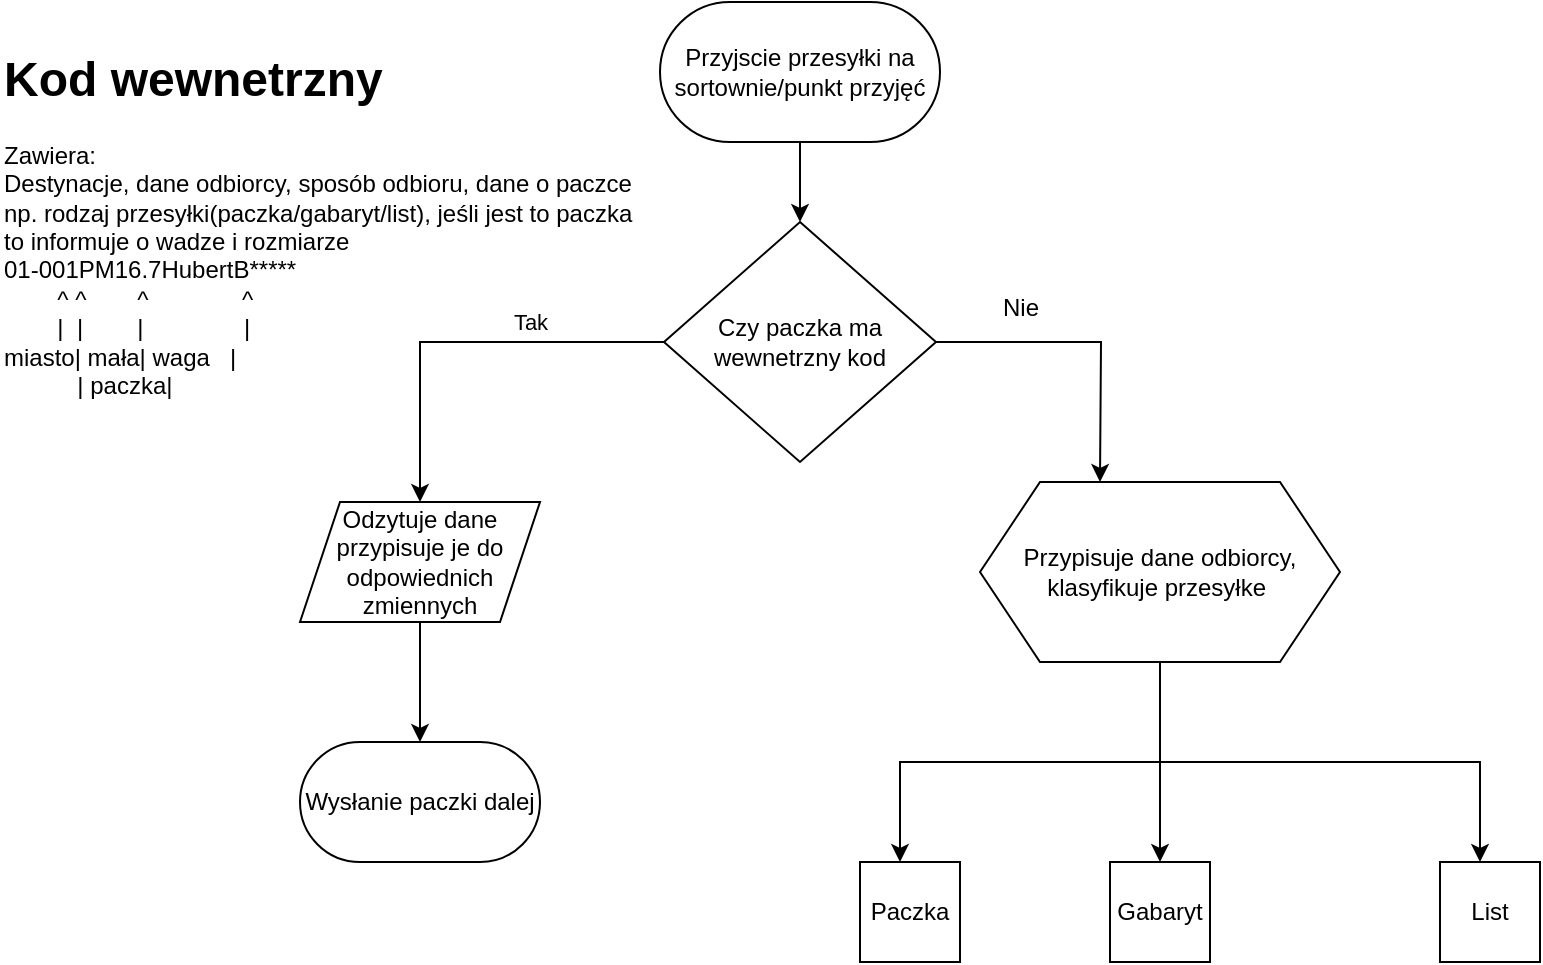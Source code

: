 <mxfile version="26.2.8">
  <diagram id="C5RBs43oDa-KdzZeNtuy" name="Page-1">
    <mxGraphModel dx="1398" dy="792" grid="1" gridSize="10" guides="1" tooltips="1" connect="1" arrows="1" fold="1" page="1" pageScale="1" pageWidth="827" pageHeight="1169" math="0" shadow="0">
      <root>
        <mxCell id="WIyWlLk6GJQsqaUBKTNV-0" />
        <mxCell id="WIyWlLk6GJQsqaUBKTNV-1" parent="WIyWlLk6GJQsqaUBKTNV-0" />
        <mxCell id="HBZ0S4kNAaco5UDRvwpf-9" style="edgeStyle=orthogonalEdgeStyle;rounded=0;orthogonalLoop=1;jettySize=auto;html=1;" edge="1" parent="WIyWlLk6GJQsqaUBKTNV-1" source="HBZ0S4kNAaco5UDRvwpf-1" target="HBZ0S4kNAaco5UDRvwpf-3">
          <mxGeometry relative="1" as="geometry" />
        </mxCell>
        <mxCell id="HBZ0S4kNAaco5UDRvwpf-1" value="Przyjscie przesyłki na sortownie/punkt przyjęć" style="rounded=1;whiteSpace=wrap;html=1;arcSize=50;" vertex="1" parent="WIyWlLk6GJQsqaUBKTNV-1">
          <mxGeometry x="350" y="20" width="140" height="70" as="geometry" />
        </mxCell>
        <mxCell id="HBZ0S4kNAaco5UDRvwpf-5" style="edgeStyle=orthogonalEdgeStyle;rounded=0;orthogonalLoop=1;jettySize=auto;html=1;entryX=0.5;entryY=0;entryDx=0;entryDy=0;" edge="1" parent="WIyWlLk6GJQsqaUBKTNV-1" source="HBZ0S4kNAaco5UDRvwpf-3" target="HBZ0S4kNAaco5UDRvwpf-10">
          <mxGeometry relative="1" as="geometry">
            <mxPoint x="260" y="270" as="targetPoint" />
          </mxGeometry>
        </mxCell>
        <mxCell id="HBZ0S4kNAaco5UDRvwpf-6" value="Tak" style="edgeLabel;html=1;align=center;verticalAlign=middle;resizable=0;points=[];" vertex="1" connectable="0" parent="HBZ0S4kNAaco5UDRvwpf-5">
          <mxGeometry x="-0.157" y="4" relative="1" as="geometry">
            <mxPoint x="18" y="-14" as="offset" />
          </mxGeometry>
        </mxCell>
        <mxCell id="HBZ0S4kNAaco5UDRvwpf-7" style="edgeStyle=orthogonalEdgeStyle;rounded=0;orthogonalLoop=1;jettySize=auto;html=1;exitX=1;exitY=0.5;exitDx=0;exitDy=0;" edge="1" parent="WIyWlLk6GJQsqaUBKTNV-1" source="HBZ0S4kNAaco5UDRvwpf-3">
          <mxGeometry relative="1" as="geometry">
            <mxPoint x="570" y="260" as="targetPoint" />
          </mxGeometry>
        </mxCell>
        <mxCell id="HBZ0S4kNAaco5UDRvwpf-3" value="Czy paczka ma wewnetrzny kod" style="rhombus;whiteSpace=wrap;html=1;" vertex="1" parent="WIyWlLk6GJQsqaUBKTNV-1">
          <mxGeometry x="352" y="130" width="136" height="120" as="geometry" />
        </mxCell>
        <mxCell id="HBZ0S4kNAaco5UDRvwpf-8" value="Nie" style="text;html=1;align=center;verticalAlign=middle;resizable=0;points=[];autosize=1;strokeColor=none;fillColor=none;" vertex="1" parent="WIyWlLk6GJQsqaUBKTNV-1">
          <mxGeometry x="510" y="158" width="40" height="30" as="geometry" />
        </mxCell>
        <mxCell id="HBZ0S4kNAaco5UDRvwpf-13" style="edgeStyle=orthogonalEdgeStyle;rounded=0;orthogonalLoop=1;jettySize=auto;html=1;entryX=0.5;entryY=0;entryDx=0;entryDy=0;" edge="1" parent="WIyWlLk6GJQsqaUBKTNV-1" source="HBZ0S4kNAaco5UDRvwpf-10" target="HBZ0S4kNAaco5UDRvwpf-12">
          <mxGeometry relative="1" as="geometry" />
        </mxCell>
        <mxCell id="HBZ0S4kNAaco5UDRvwpf-10" value="Odzytuje dane&lt;div&gt;przypisuje je do odpowiednich zmiennych&lt;/div&gt;" style="shape=parallelogram;perimeter=parallelogramPerimeter;whiteSpace=wrap;html=1;fixedSize=1;" vertex="1" parent="WIyWlLk6GJQsqaUBKTNV-1">
          <mxGeometry x="170" y="270" width="120" height="60" as="geometry" />
        </mxCell>
        <mxCell id="HBZ0S4kNAaco5UDRvwpf-12" value="Wysłanie paczki dalej" style="rounded=1;whiteSpace=wrap;html=1;arcSize=50;" vertex="1" parent="WIyWlLk6GJQsqaUBKTNV-1">
          <mxGeometry x="170" y="390" width="120" height="60" as="geometry" />
        </mxCell>
        <mxCell id="HBZ0S4kNAaco5UDRvwpf-16" style="edgeStyle=orthogonalEdgeStyle;rounded=0;orthogonalLoop=1;jettySize=auto;html=1;exitX=0.625;exitY=0;exitDx=0;exitDy=0;" edge="1" parent="WIyWlLk6GJQsqaUBKTNV-1" source="HBZ0S4kNAaco5UDRvwpf-14">
          <mxGeometry relative="1" as="geometry">
            <mxPoint x="470" y="450" as="targetPoint" />
            <Array as="points">
              <mxPoint x="600" y="350" />
              <mxPoint x="600" y="400" />
              <mxPoint x="470" y="400" />
            </Array>
          </mxGeometry>
        </mxCell>
        <mxCell id="HBZ0S4kNAaco5UDRvwpf-17" style="edgeStyle=orthogonalEdgeStyle;rounded=0;orthogonalLoop=1;jettySize=auto;html=1;exitX=0.5;exitY=0;exitDx=0;exitDy=0;" edge="1" parent="WIyWlLk6GJQsqaUBKTNV-1" source="HBZ0S4kNAaco5UDRvwpf-14">
          <mxGeometry relative="1" as="geometry">
            <mxPoint x="600" y="450" as="targetPoint" />
            <mxPoint x="600" y="360" as="sourcePoint" />
            <Array as="points">
              <mxPoint x="600" y="440" />
            </Array>
          </mxGeometry>
        </mxCell>
        <mxCell id="HBZ0S4kNAaco5UDRvwpf-18" style="edgeStyle=orthogonalEdgeStyle;rounded=0;orthogonalLoop=1;jettySize=auto;html=1;exitX=0.375;exitY=0;exitDx=0;exitDy=0;" edge="1" parent="WIyWlLk6GJQsqaUBKTNV-1" source="HBZ0S4kNAaco5UDRvwpf-14">
          <mxGeometry relative="1" as="geometry">
            <mxPoint x="760" y="450" as="targetPoint" />
            <Array as="points">
              <mxPoint x="600" y="350" />
              <mxPoint x="600" y="400" />
              <mxPoint x="760" y="400" />
            </Array>
          </mxGeometry>
        </mxCell>
        <mxCell id="HBZ0S4kNAaco5UDRvwpf-14" value="Przypisuje dane odbiorcy, klasyfikuje przesyłke&amp;nbsp;" style="shape=hexagon;whiteSpace=wrap;html=1;fixedSize=1;size=30;direction=west;perimeter=hexagonPerimeter2;" vertex="1" parent="WIyWlLk6GJQsqaUBKTNV-1">
          <mxGeometry x="510" y="260" width="180" height="90" as="geometry" />
        </mxCell>
        <mxCell id="HBZ0S4kNAaco5UDRvwpf-19" value="Paczka" style="whiteSpace=wrap;html=1;aspect=fixed;" vertex="1" parent="WIyWlLk6GJQsqaUBKTNV-1">
          <mxGeometry x="450" y="450" width="50" height="50" as="geometry" />
        </mxCell>
        <mxCell id="HBZ0S4kNAaco5UDRvwpf-20" value="Gabaryt" style="whiteSpace=wrap;html=1;aspect=fixed;" vertex="1" parent="WIyWlLk6GJQsqaUBKTNV-1">
          <mxGeometry x="575" y="450" width="50" height="50" as="geometry" />
        </mxCell>
        <mxCell id="HBZ0S4kNAaco5UDRvwpf-21" value="List" style="whiteSpace=wrap;html=1;aspect=fixed;" vertex="1" parent="WIyWlLk6GJQsqaUBKTNV-1">
          <mxGeometry x="740" y="450" width="50" height="50" as="geometry" />
        </mxCell>
        <mxCell id="HBZ0S4kNAaco5UDRvwpf-22" value="&lt;h1 style=&quot;margin-top: 0px;&quot;&gt;Kod wewnetrzny&lt;/h1&gt;&lt;div&gt;Zawiera:&lt;/div&gt;&lt;div&gt;Destynacje, dane odbiorcy, sposób odbioru, dane o paczce np. rodzaj przesyłki(paczka/gabaryt/list), jeśli jest to paczka to informuje o wadze i rozmiarze&lt;/div&gt;&lt;div&gt;01-001PM16.7HubertB*****&lt;/div&gt;&lt;div&gt;&lt;span style=&quot;white-space: pre;&quot;&gt;&#x9;&lt;/span&gt;^ ^&lt;span style=&quot;white-space: pre;&quot;&gt;&#x9;&lt;/span&gt;&amp;nbsp; &amp;nbsp; ^&amp;nbsp; &amp;nbsp; &amp;nbsp; &amp;nbsp; &amp;nbsp; &amp;nbsp; &amp;nbsp; ^&lt;br&gt;&lt;/div&gt;&lt;div&gt;&lt;span style=&quot;white-space: pre;&quot;&gt;&#x9;&lt;/span&gt;|&amp;nbsp; |&lt;span style=&quot;white-space: pre;&quot;&gt;&#x9;&lt;/span&gt;&amp;nbsp; &amp;nbsp; |&lt;span style=&quot;white-space: pre;&quot;&gt;&#x9;&lt;span style=&quot;white-space: pre;&quot;&gt;&#x9;&lt;/span&gt; &lt;/span&gt;&amp;nbsp; &amp;nbsp;|&lt;br&gt;&lt;/div&gt;&lt;div&gt;miasto| mała| waga&amp;nbsp; &amp;nbsp;|&lt;/div&gt;&lt;div&gt;&lt;span style=&quot;white-space: pre;&quot;&gt;&#x9;&lt;/span&gt;&amp;nbsp; &amp;nbsp;| paczka|&lt;br&gt;&lt;/div&gt;" style="text;html=1;whiteSpace=wrap;overflow=hidden;rounded=0;" vertex="1" parent="WIyWlLk6GJQsqaUBKTNV-1">
          <mxGeometry x="20" y="38" width="320" height="182" as="geometry" />
        </mxCell>
      </root>
    </mxGraphModel>
  </diagram>
</mxfile>
